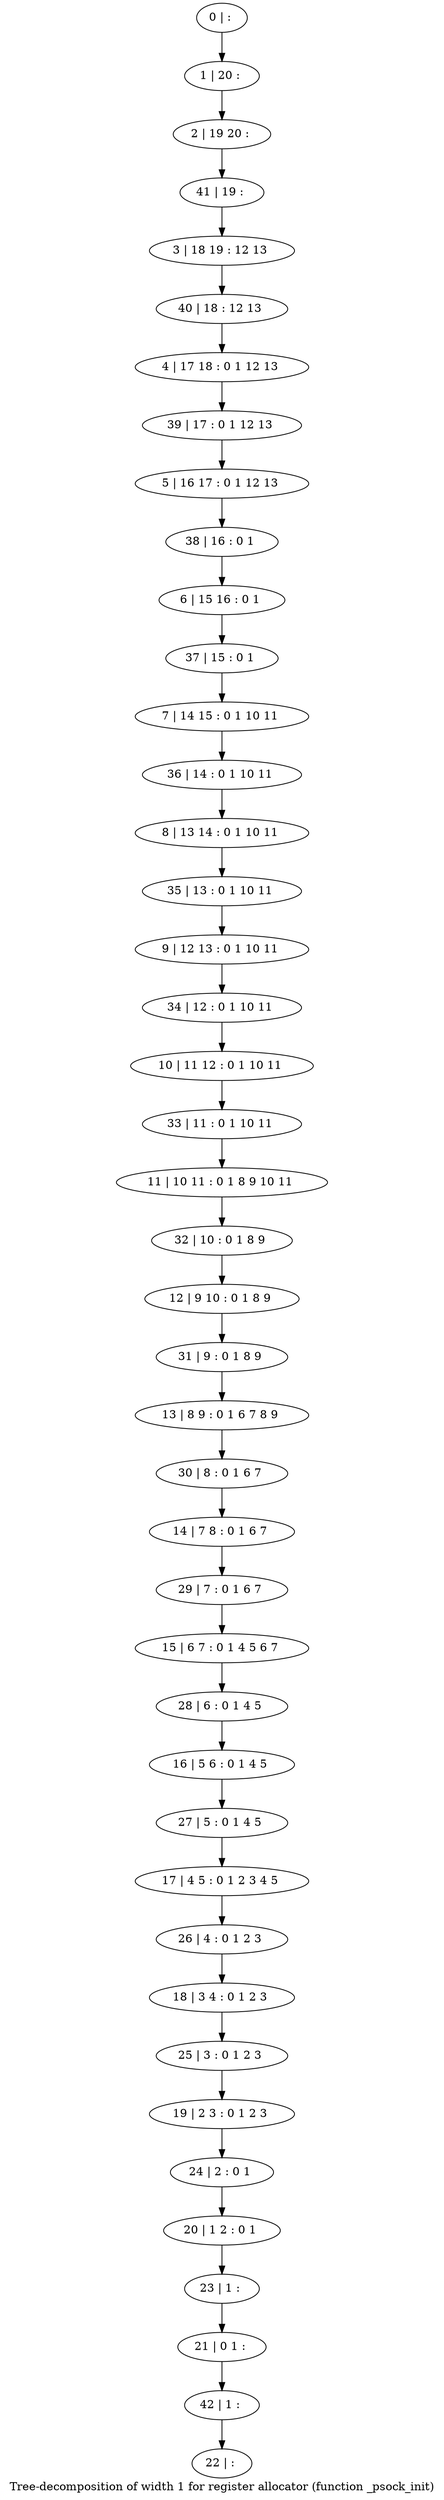 digraph G {
graph [label="Tree-decomposition of width 1 for register allocator (function _psock_init)"]
0[label="0 | : "];
1[label="1 | 20 : "];
2[label="2 | 19 20 : "];
3[label="3 | 18 19 : 12 13 "];
4[label="4 | 17 18 : 0 1 12 13 "];
5[label="5 | 16 17 : 0 1 12 13 "];
6[label="6 | 15 16 : 0 1 "];
7[label="7 | 14 15 : 0 1 10 11 "];
8[label="8 | 13 14 : 0 1 10 11 "];
9[label="9 | 12 13 : 0 1 10 11 "];
10[label="10 | 11 12 : 0 1 10 11 "];
11[label="11 | 10 11 : 0 1 8 9 10 11 "];
12[label="12 | 9 10 : 0 1 8 9 "];
13[label="13 | 8 9 : 0 1 6 7 8 9 "];
14[label="14 | 7 8 : 0 1 6 7 "];
15[label="15 | 6 7 : 0 1 4 5 6 7 "];
16[label="16 | 5 6 : 0 1 4 5 "];
17[label="17 | 4 5 : 0 1 2 3 4 5 "];
18[label="18 | 3 4 : 0 1 2 3 "];
19[label="19 | 2 3 : 0 1 2 3 "];
20[label="20 | 1 2 : 0 1 "];
21[label="21 | 0 1 : "];
22[label="22 | : "];
23[label="23 | 1 : "];
24[label="24 | 2 : 0 1 "];
25[label="25 | 3 : 0 1 2 3 "];
26[label="26 | 4 : 0 1 2 3 "];
27[label="27 | 5 : 0 1 4 5 "];
28[label="28 | 6 : 0 1 4 5 "];
29[label="29 | 7 : 0 1 6 7 "];
30[label="30 | 8 : 0 1 6 7 "];
31[label="31 | 9 : 0 1 8 9 "];
32[label="32 | 10 : 0 1 8 9 "];
33[label="33 | 11 : 0 1 10 11 "];
34[label="34 | 12 : 0 1 10 11 "];
35[label="35 | 13 : 0 1 10 11 "];
36[label="36 | 14 : 0 1 10 11 "];
37[label="37 | 15 : 0 1 "];
38[label="38 | 16 : 0 1 "];
39[label="39 | 17 : 0 1 12 13 "];
40[label="40 | 18 : 12 13 "];
41[label="41 | 19 : "];
42[label="42 | 1 : "];
0->1 ;
1->2 ;
23->21 ;
20->23 ;
24->20 ;
19->24 ;
25->19 ;
18->25 ;
26->18 ;
17->26 ;
27->17 ;
16->27 ;
28->16 ;
15->28 ;
29->15 ;
14->29 ;
30->14 ;
13->30 ;
31->13 ;
12->31 ;
32->12 ;
11->32 ;
33->11 ;
10->33 ;
34->10 ;
9->34 ;
35->9 ;
8->35 ;
36->8 ;
7->36 ;
37->7 ;
6->37 ;
38->6 ;
5->38 ;
39->5 ;
4->39 ;
40->4 ;
3->40 ;
41->3 ;
2->41 ;
42->22 ;
21->42 ;
}

